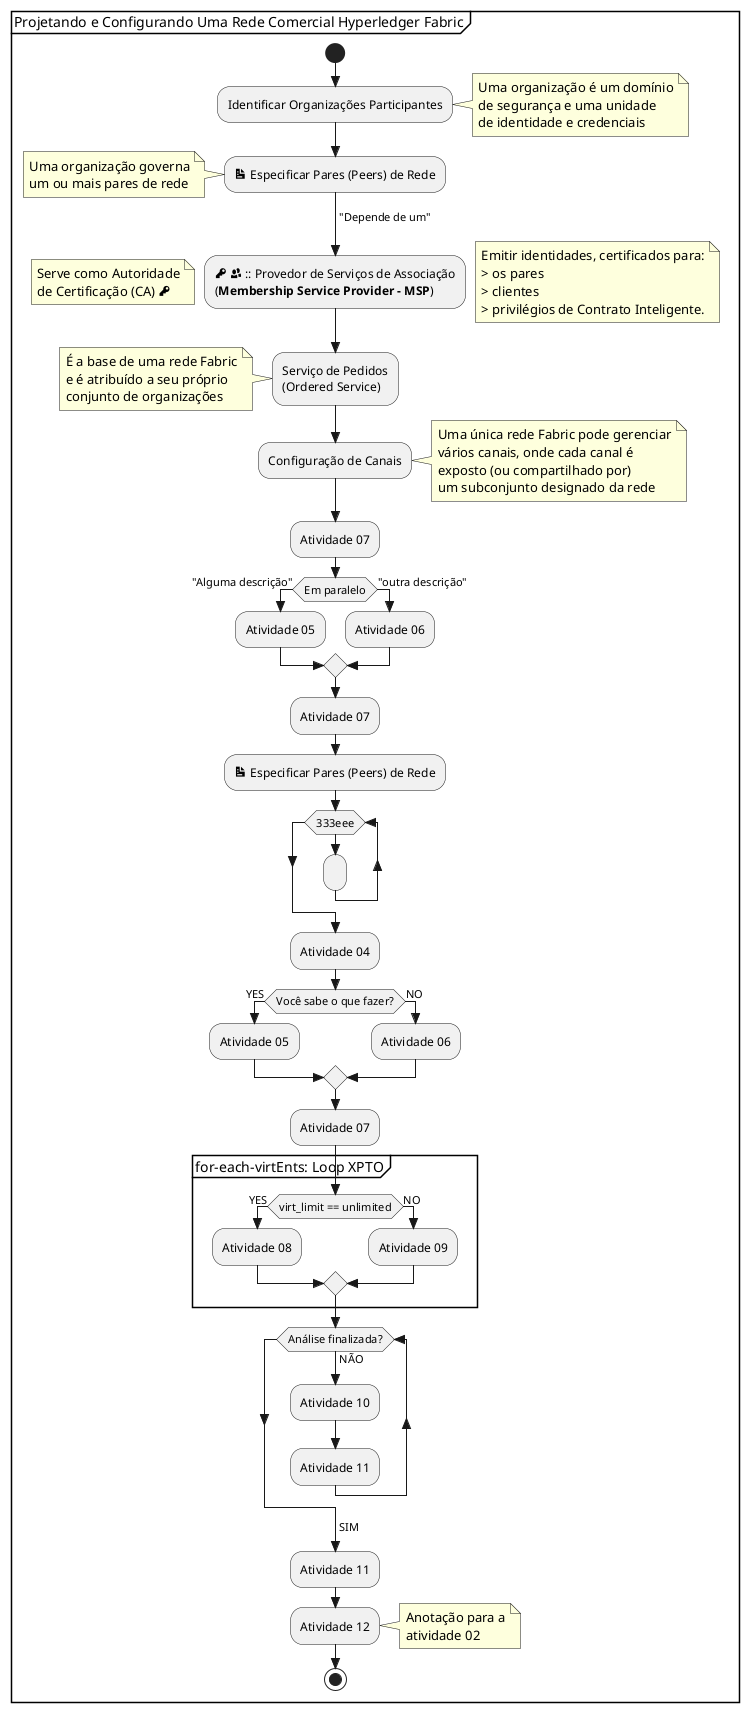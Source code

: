 ‘
' Veja o modelo de diagrama de atividade em: https://plantuml.com/openiconic
‘
@startuml ProjetandoConfigurandoRedeHF
skinparam style strictuml

partition "Projetando e Configurando Uma Rede Comercial Hyperledger Fabric" {
    start
        :Identificar Organizações Participantes;
        note right
            Uma organização é um domínio
            de segurança e uma unidade
            de identidade e credenciais
        end note
        :<size:15><&document></size> Especificar Pares (Peers) de Rede;
        note left
            Uma organização governa
            um ou mais pares de rede
        end note
        -> "Depende de um";

        :<size:15><&key></size> <size:15><&people></size> :: Provedor de Serviços de Associação
        (**Membership Service Provider – MSP**);
        note right
            Emitir identidades, certificados para:
            > os pares
            > clientes
            > privilégios de Contrato Inteligente.
        end note

        note left
            Serve como Autoridade
            de Certificação (CA) <size:15><&key></size>
        end note

        :Serviço de Pedidos
        (Ordered Service);
        note left
            É a base de uma rede Fabric
            e é atribuído a seu próprio
            conjunto de organizações
        end note

        :Configuração de Canais;
        note right
            Uma única rede Fabric pode gerenciar
            vários canais, onde cada canal é
            exposto (ou compartilhado por)
            um subconjunto designado da rede
        end note


        :Atividade 07;

        if (Em paralelo) then
            -> "Alguma descrição";
            :Atividade 05;
        else
            -> "outra descrição";
            :Atividade 06;
        endif
            :Atividade 07;
            :<size:15><&document></size> Especificar Pares (Peers) de Rede;


        while (333eee)
            :;
        end while


        :Atividade 04;

        if (Você sabe o que fazer?) then
            -> YES;
            :Atividade 05;
        else
            -> NO;
            :Atividade 06;
        endif
            :Atividade 07;

           partition for-each-virtEnts: Loop XPTO {
               if (virt_limit == unlimited) then
                   -> YES;
                   :Atividade 08;
               else
                   -> NO;
                   :Atividade 09;
               endif
           }

           while (Análise finalizada?)
           -> NÃO;
            :Atividade 10;
            :Atividade 11;
        endwhile
           -> SIM;

           :Atividade 11;
           :Atividade 12;
            note right
                Anotação para a
                atividade 02
            end note
    stop
}
@enduml
